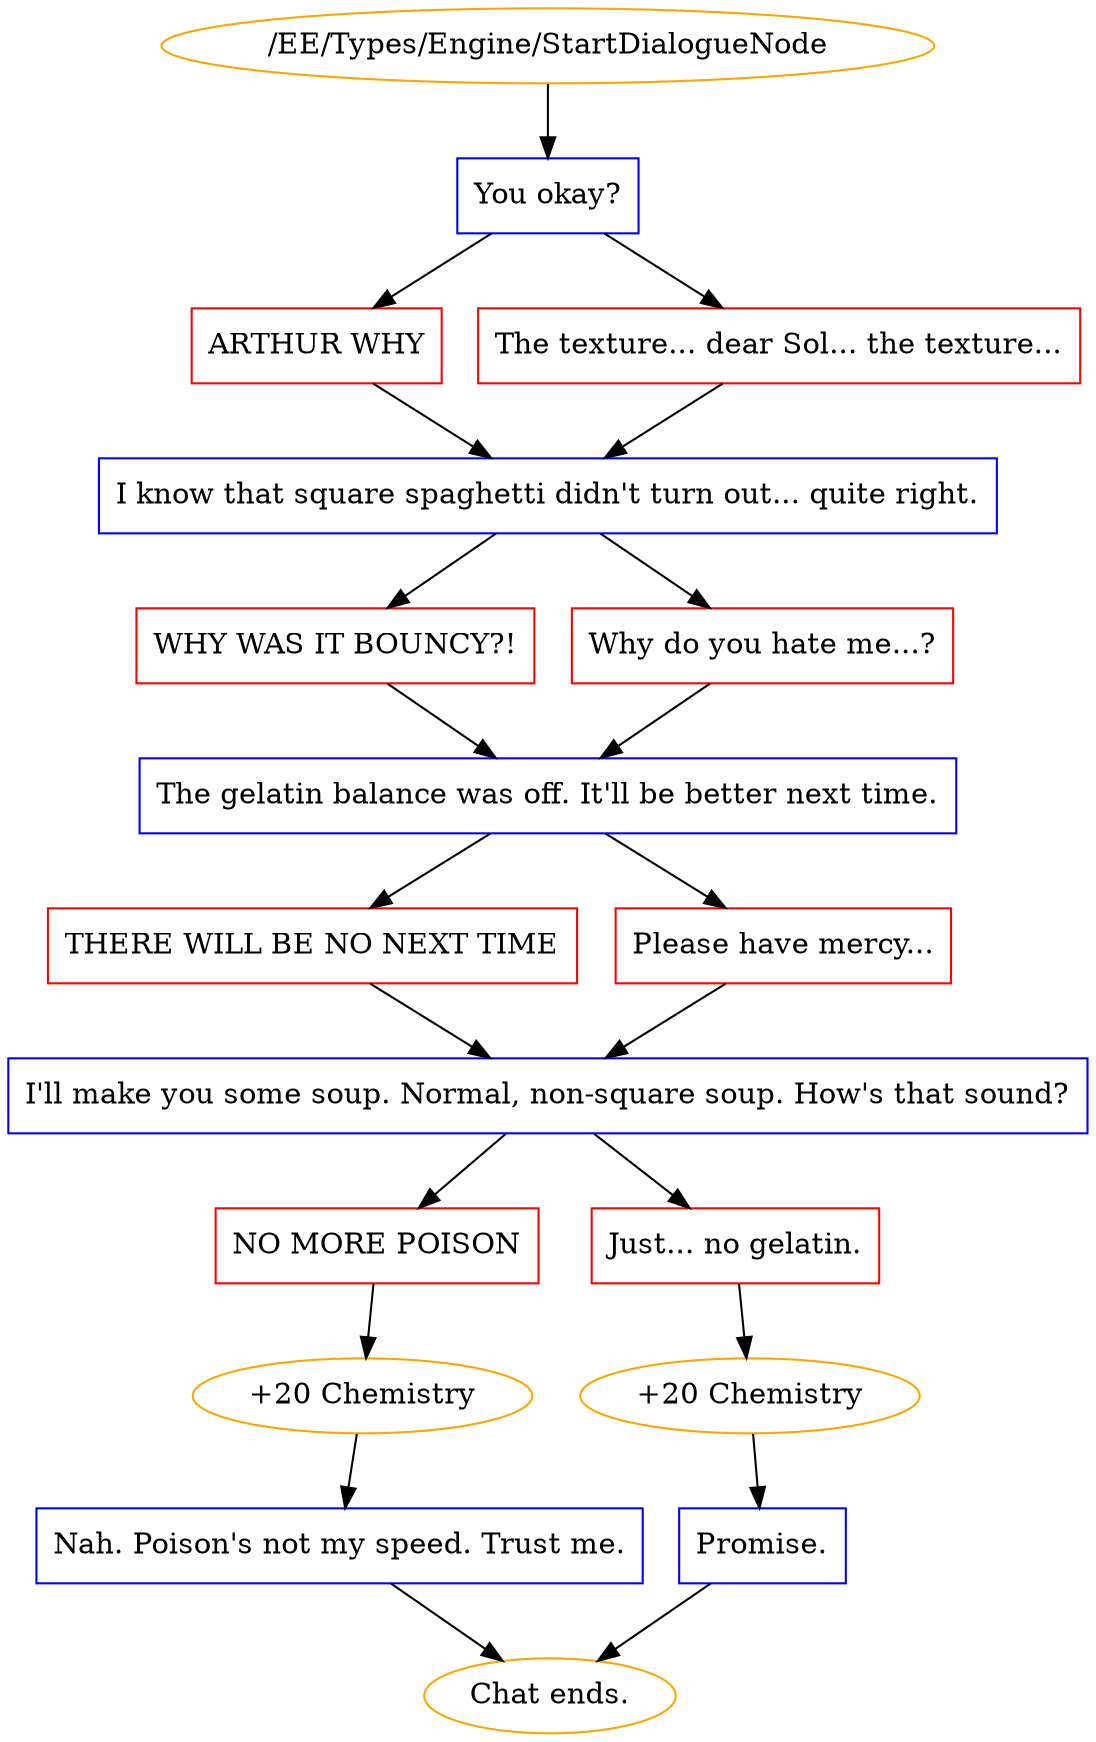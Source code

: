 digraph {
	308 [label="/EE/Types/Engine/StartDialogueNode",color=orange];
		308 -> 311;
	311 [label="You okay?",shape=box,color=blue];
		311 -> 309;
		311 -> 310;
	309 [label="ARTHUR WHY",shape=box,color=red];
		309 -> 312;
	310 [label="The texture... dear Sol... the texture...",shape=box,color=red];
		310 -> 312;
	312 [label="I know that square spaghetti didn't turn out... quite right.",shape=box,color=blue];
		312 -> 313;
		312 -> 314;
	313 [label="WHY WAS IT BOUNCY?!",shape=box,color=red];
		313 -> 315;
	314 [label="Why do you hate me...?",shape=box,color=red];
		314 -> 315;
	315 [label="The gelatin balance was off. It'll be better next time.",shape=box,color=blue];
		315 -> 316;
		315 -> 317;
	316 [label="THERE WILL BE NO NEXT TIME",shape=box,color=red];
		316 -> 318;
	317 [label="Please have mercy...",shape=box,color=red];
		317 -> 318;
	318 [label="I'll make you some soup. Normal, non-square soup. How's that sound?",shape=box,color=blue];
		318 -> 319;
		318 -> 320;
	319 [label="NO MORE POISON",shape=box,color=red];
		319 -> 323;
	320 [label="Just... no gelatin.",shape=box,color=red];
		320 -> 2997;
	323 [label="+20 Chemistry",color=orange];
		323 -> 321;
	2997 [label="+20 Chemistry",color=orange];
		2997 -> 322;
	321 [label="Nah. Poison's not my speed. Trust me.",shape=box,color=blue];
		321 -> "Chat ends.";
	322 [label="Promise.",shape=box,color=blue];
		322 -> "Chat ends.";
	"Chat ends." [color=orange];
}